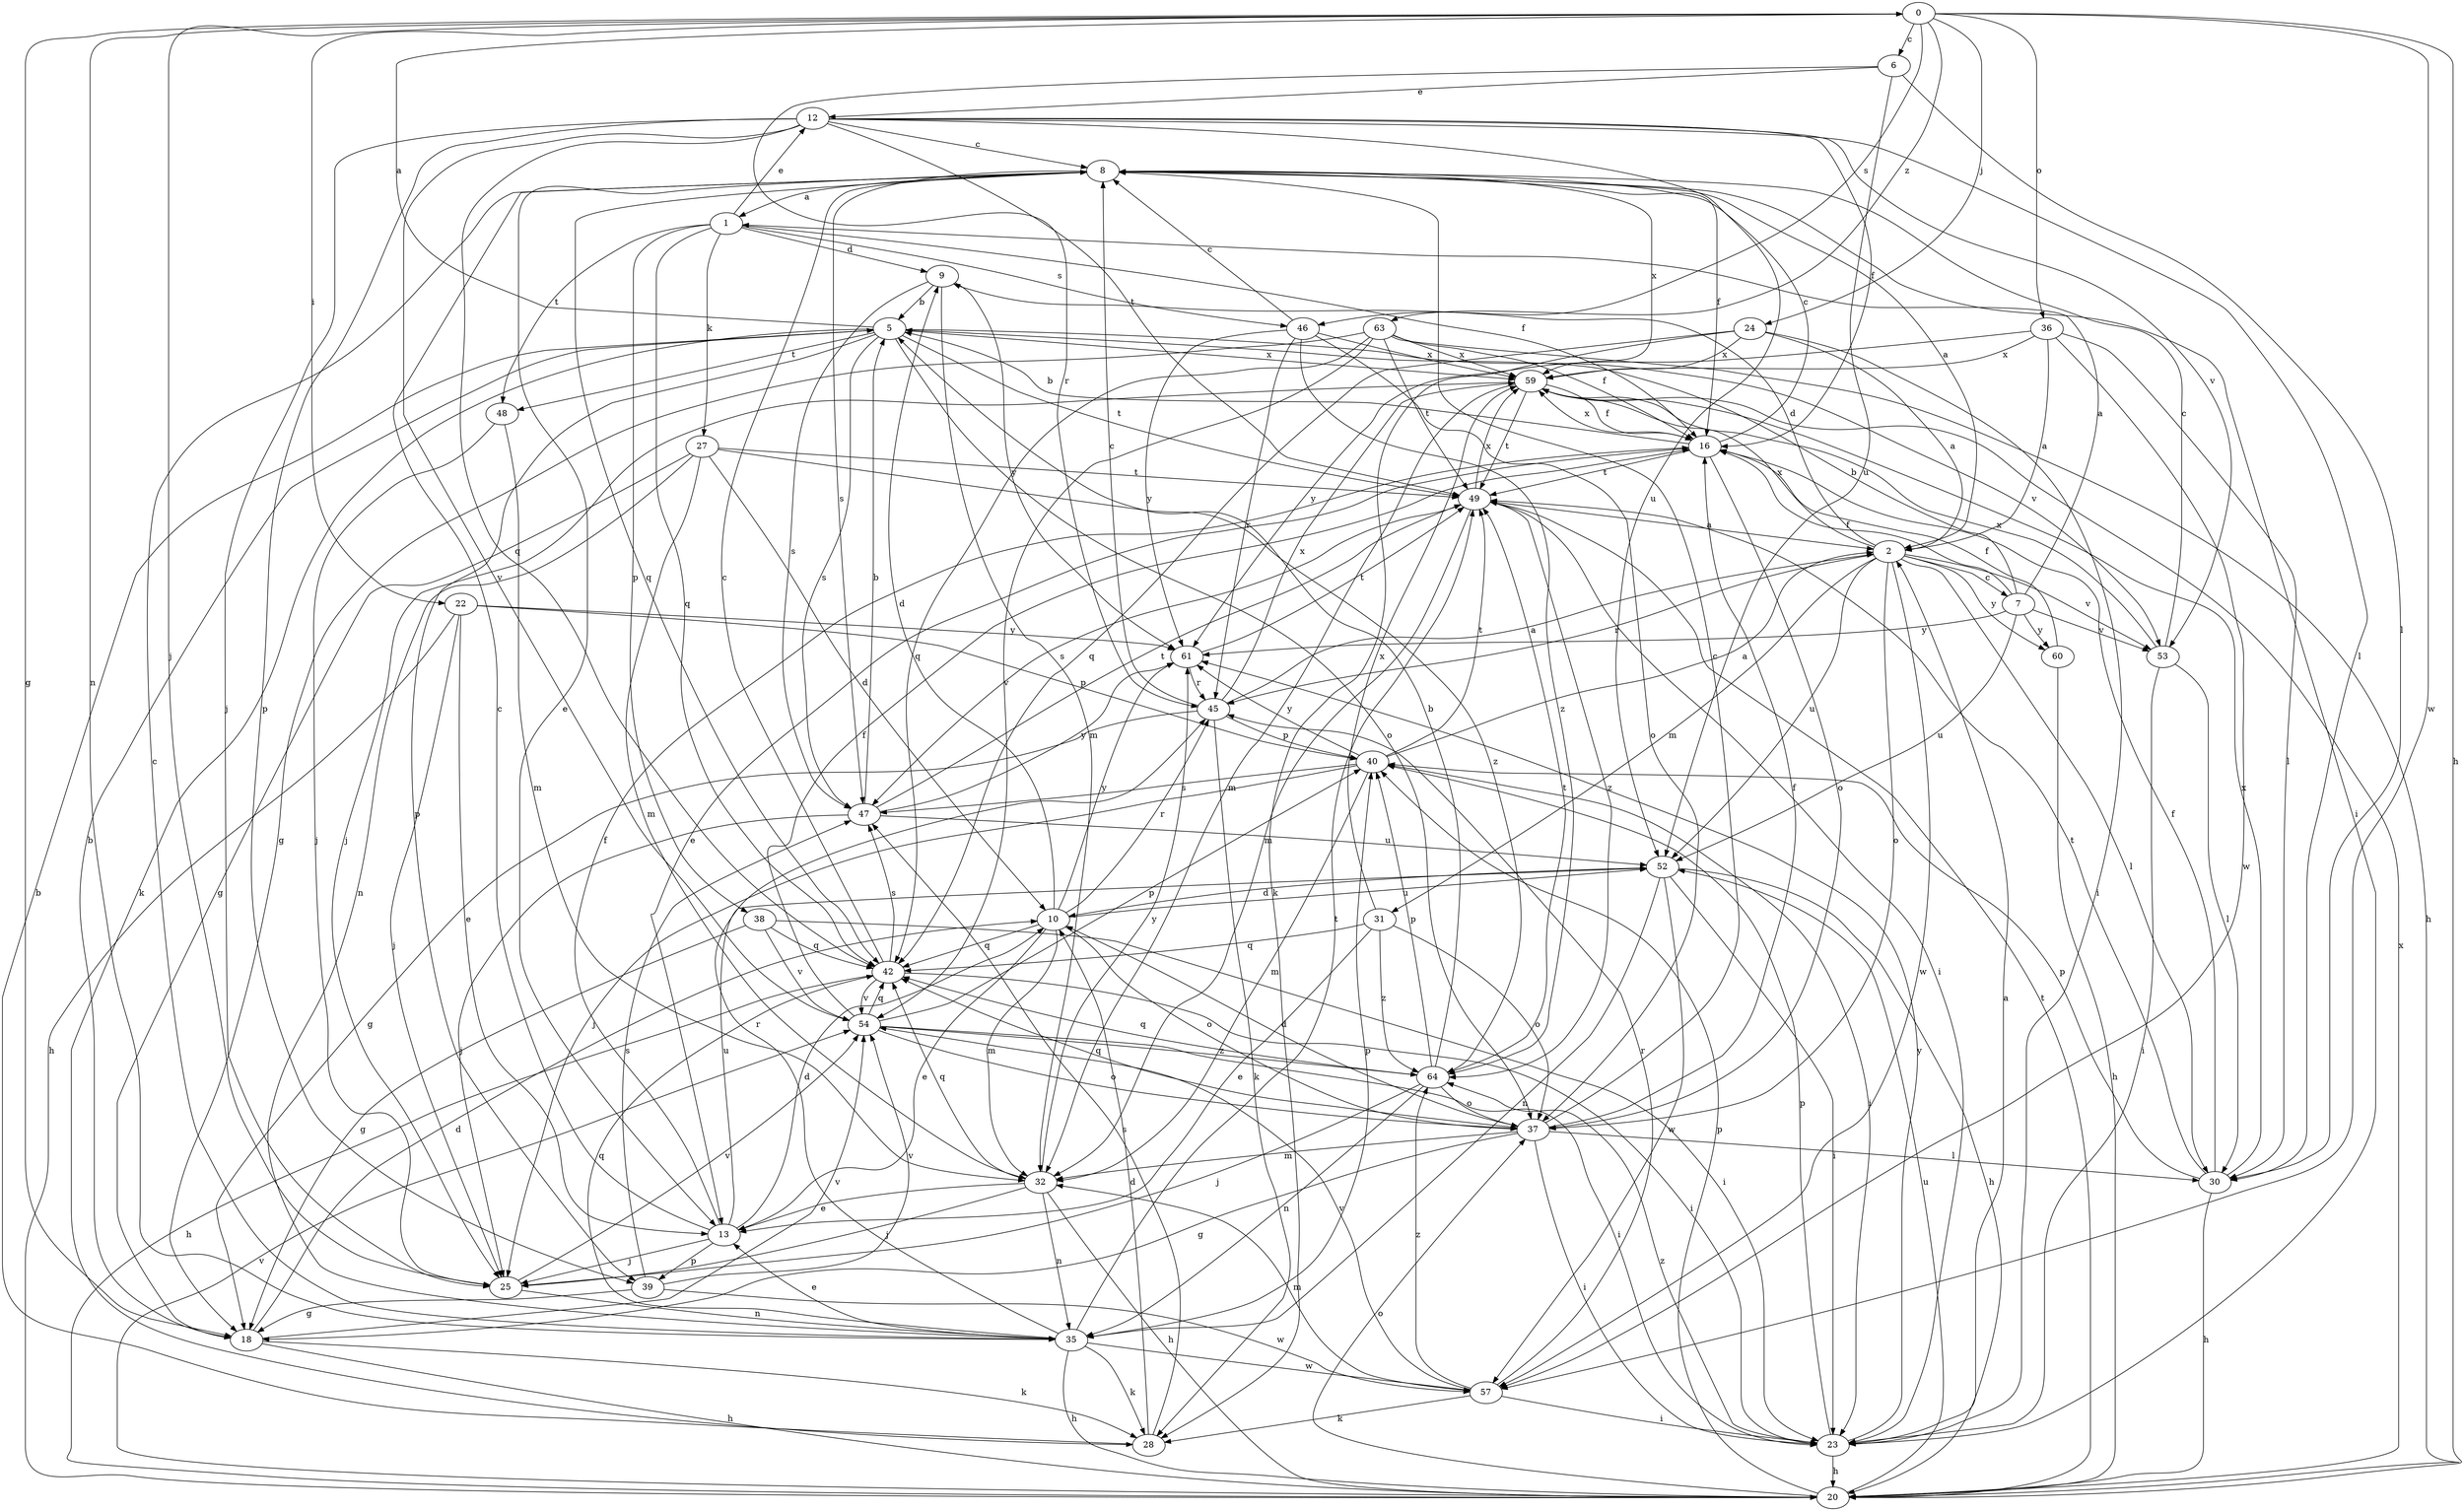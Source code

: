 strict digraph  {
0;
1;
2;
5;
6;
7;
8;
9;
10;
12;
13;
16;
18;
20;
22;
23;
24;
25;
27;
28;
30;
31;
32;
35;
36;
37;
38;
39;
40;
42;
45;
46;
47;
48;
49;
52;
53;
54;
57;
59;
60;
61;
63;
64;
0 -> 6  [label=c];
0 -> 18  [label=g];
0 -> 20  [label=h];
0 -> 22  [label=i];
0 -> 24  [label=j];
0 -> 25  [label=j];
0 -> 35  [label=n];
0 -> 36  [label=o];
0 -> 46  [label=s];
0 -> 57  [label=w];
0 -> 63  [label=z];
1 -> 9  [label=d];
1 -> 12  [label=e];
1 -> 16  [label=f];
1 -> 27  [label=k];
1 -> 38  [label=p];
1 -> 42  [label=q];
1 -> 46  [label=s];
1 -> 48  [label=t];
2 -> 7  [label=c];
2 -> 9  [label=d];
2 -> 30  [label=l];
2 -> 31  [label=m];
2 -> 37  [label=o];
2 -> 45  [label=r];
2 -> 52  [label=u];
2 -> 53  [label=v];
2 -> 57  [label=w];
2 -> 59  [label=x];
2 -> 60  [label=y];
5 -> 0  [label=a];
5 -> 28  [label=k];
5 -> 37  [label=o];
5 -> 39  [label=p];
5 -> 47  [label=s];
5 -> 48  [label=t];
5 -> 49  [label=t];
5 -> 53  [label=v];
5 -> 59  [label=x];
6 -> 12  [label=e];
6 -> 30  [label=l];
6 -> 45  [label=r];
6 -> 52  [label=u];
7 -> 1  [label=a];
7 -> 5  [label=b];
7 -> 16  [label=f];
7 -> 52  [label=u];
7 -> 53  [label=v];
7 -> 60  [label=y];
7 -> 61  [label=y];
8 -> 1  [label=a];
8 -> 2  [label=a];
8 -> 13  [label=e];
8 -> 16  [label=f];
8 -> 23  [label=i];
8 -> 42  [label=q];
8 -> 47  [label=s];
8 -> 59  [label=x];
9 -> 5  [label=b];
9 -> 32  [label=m];
9 -> 47  [label=s];
9 -> 61  [label=y];
10 -> 9  [label=d];
10 -> 13  [label=e];
10 -> 32  [label=m];
10 -> 37  [label=o];
10 -> 42  [label=q];
10 -> 45  [label=r];
10 -> 52  [label=u];
10 -> 61  [label=y];
12 -> 8  [label=c];
12 -> 16  [label=f];
12 -> 25  [label=j];
12 -> 30  [label=l];
12 -> 39  [label=p];
12 -> 42  [label=q];
12 -> 49  [label=t];
12 -> 52  [label=u];
12 -> 53  [label=v];
12 -> 54  [label=v];
13 -> 8  [label=c];
13 -> 10  [label=d];
13 -> 16  [label=f];
13 -> 25  [label=j];
13 -> 39  [label=p];
13 -> 52  [label=u];
16 -> 5  [label=b];
16 -> 8  [label=c];
16 -> 13  [label=e];
16 -> 37  [label=o];
16 -> 49  [label=t];
16 -> 59  [label=x];
18 -> 5  [label=b];
18 -> 10  [label=d];
18 -> 20  [label=h];
18 -> 28  [label=k];
18 -> 54  [label=v];
20 -> 37  [label=o];
20 -> 40  [label=p];
20 -> 49  [label=t];
20 -> 52  [label=u];
20 -> 54  [label=v];
20 -> 59  [label=x];
22 -> 13  [label=e];
22 -> 20  [label=h];
22 -> 25  [label=j];
22 -> 40  [label=p];
22 -> 61  [label=y];
23 -> 2  [label=a];
23 -> 20  [label=h];
23 -> 40  [label=p];
23 -> 61  [label=y];
23 -> 64  [label=z];
24 -> 2  [label=a];
24 -> 23  [label=i];
24 -> 28  [label=k];
24 -> 42  [label=q];
24 -> 59  [label=x];
25 -> 35  [label=n];
25 -> 54  [label=v];
27 -> 10  [label=d];
27 -> 18  [label=g];
27 -> 32  [label=m];
27 -> 35  [label=n];
27 -> 49  [label=t];
27 -> 64  [label=z];
28 -> 5  [label=b];
28 -> 10  [label=d];
28 -> 47  [label=s];
30 -> 16  [label=f];
30 -> 20  [label=h];
30 -> 40  [label=p];
30 -> 49  [label=t];
30 -> 59  [label=x];
31 -> 13  [label=e];
31 -> 37  [label=o];
31 -> 42  [label=q];
31 -> 59  [label=x];
31 -> 64  [label=z];
32 -> 13  [label=e];
32 -> 20  [label=h];
32 -> 25  [label=j];
32 -> 35  [label=n];
32 -> 42  [label=q];
32 -> 61  [label=y];
35 -> 8  [label=c];
35 -> 13  [label=e];
35 -> 20  [label=h];
35 -> 28  [label=k];
35 -> 40  [label=p];
35 -> 42  [label=q];
35 -> 45  [label=r];
35 -> 49  [label=t];
35 -> 57  [label=w];
36 -> 2  [label=a];
36 -> 30  [label=l];
36 -> 57  [label=w];
36 -> 59  [label=x];
36 -> 61  [label=y];
37 -> 8  [label=c];
37 -> 10  [label=d];
37 -> 16  [label=f];
37 -> 18  [label=g];
37 -> 23  [label=i];
37 -> 30  [label=l];
37 -> 32  [label=m];
37 -> 42  [label=q];
38 -> 18  [label=g];
38 -> 23  [label=i];
38 -> 42  [label=q];
38 -> 54  [label=v];
39 -> 18  [label=g];
39 -> 47  [label=s];
39 -> 54  [label=v];
39 -> 57  [label=w];
40 -> 2  [label=a];
40 -> 23  [label=i];
40 -> 25  [label=j];
40 -> 32  [label=m];
40 -> 47  [label=s];
40 -> 49  [label=t];
40 -> 61  [label=y];
42 -> 8  [label=c];
42 -> 20  [label=h];
42 -> 23  [label=i];
42 -> 47  [label=s];
42 -> 54  [label=v];
45 -> 2  [label=a];
45 -> 8  [label=c];
45 -> 18  [label=g];
45 -> 28  [label=k];
45 -> 40  [label=p];
45 -> 59  [label=x];
46 -> 8  [label=c];
46 -> 37  [label=o];
46 -> 45  [label=r];
46 -> 59  [label=x];
46 -> 61  [label=y];
46 -> 64  [label=z];
47 -> 5  [label=b];
47 -> 25  [label=j];
47 -> 49  [label=t];
47 -> 52  [label=u];
47 -> 61  [label=y];
48 -> 25  [label=j];
48 -> 32  [label=m];
49 -> 2  [label=a];
49 -> 23  [label=i];
49 -> 32  [label=m];
49 -> 47  [label=s];
49 -> 59  [label=x];
49 -> 64  [label=z];
52 -> 10  [label=d];
52 -> 20  [label=h];
52 -> 23  [label=i];
52 -> 35  [label=n];
52 -> 57  [label=w];
53 -> 8  [label=c];
53 -> 23  [label=i];
53 -> 30  [label=l];
53 -> 59  [label=x];
54 -> 16  [label=f];
54 -> 23  [label=i];
54 -> 37  [label=o];
54 -> 40  [label=p];
54 -> 42  [label=q];
54 -> 64  [label=z];
57 -> 23  [label=i];
57 -> 28  [label=k];
57 -> 32  [label=m];
57 -> 45  [label=r];
57 -> 54  [label=v];
57 -> 64  [label=z];
59 -> 16  [label=f];
59 -> 25  [label=j];
59 -> 32  [label=m];
59 -> 49  [label=t];
60 -> 16  [label=f];
60 -> 20  [label=h];
61 -> 45  [label=r];
61 -> 49  [label=t];
63 -> 16  [label=f];
63 -> 18  [label=g];
63 -> 20  [label=h];
63 -> 42  [label=q];
63 -> 49  [label=t];
63 -> 54  [label=v];
63 -> 59  [label=x];
64 -> 5  [label=b];
64 -> 25  [label=j];
64 -> 35  [label=n];
64 -> 37  [label=o];
64 -> 40  [label=p];
64 -> 42  [label=q];
64 -> 49  [label=t];
}

